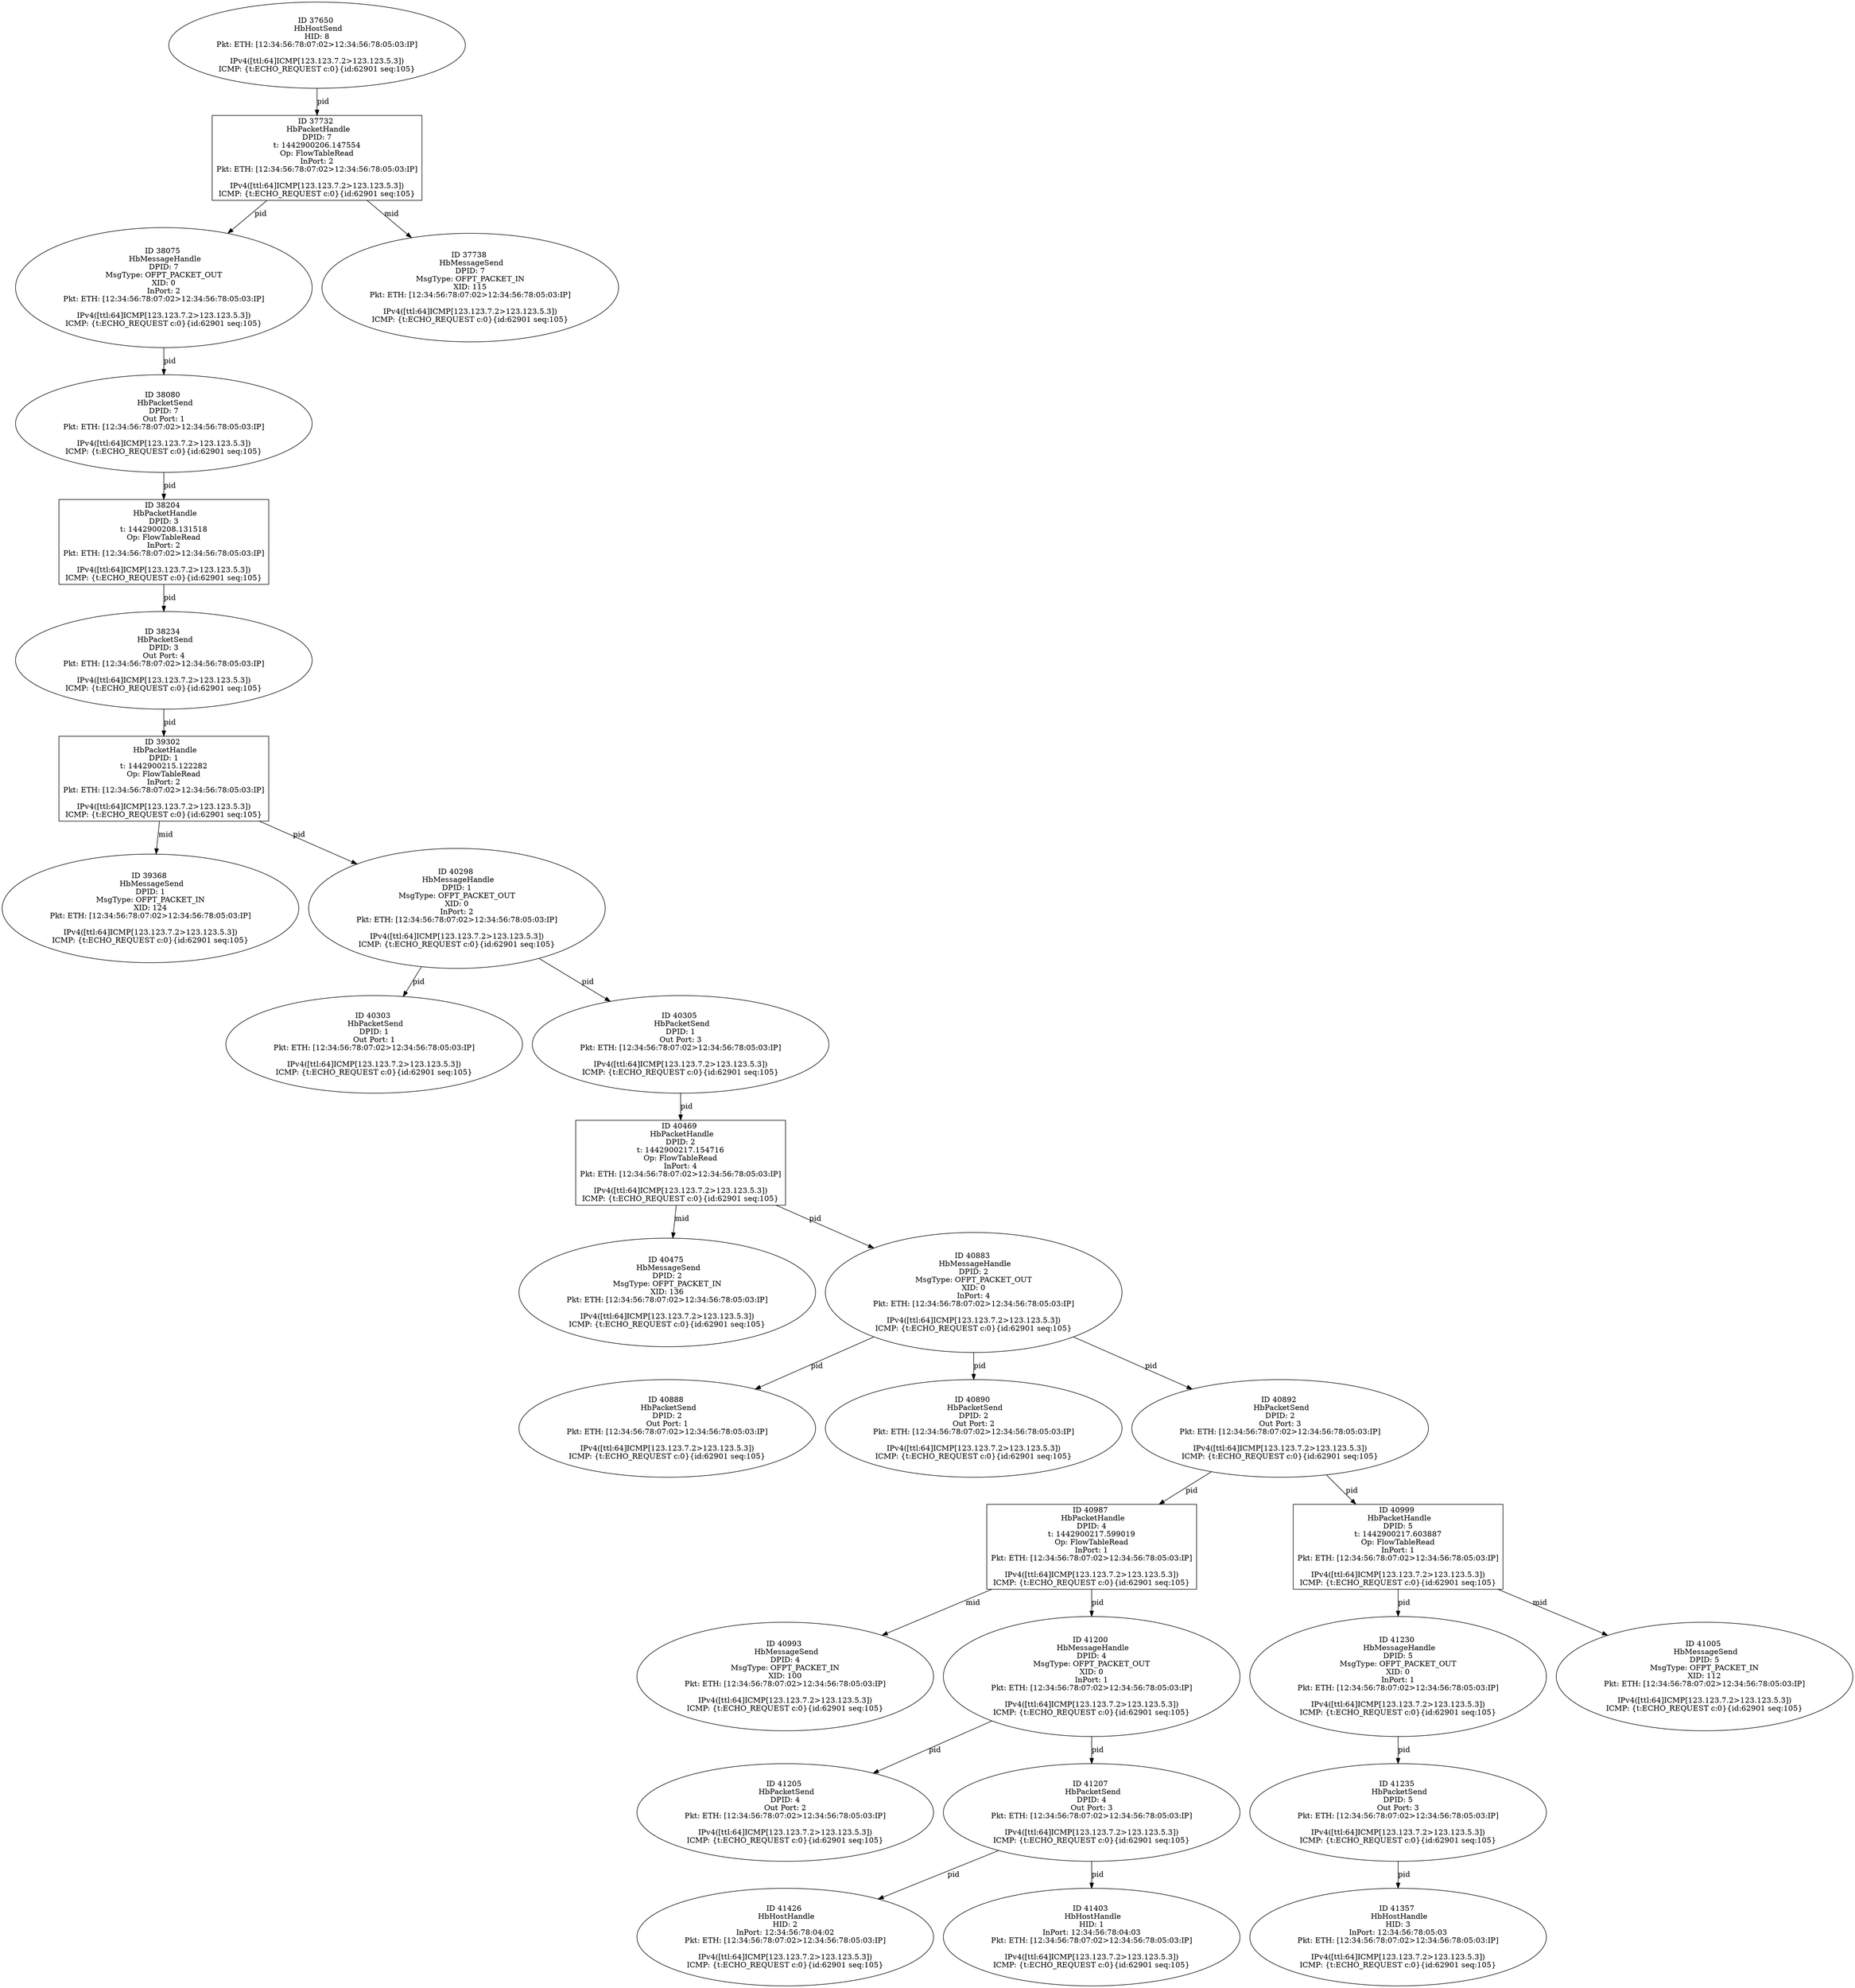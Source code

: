 strict digraph G {
39302 [shape=box, event=<hb_events.HbPacketHandle object at 0x11069f650>, label="ID 39302 
 HbPacketHandle
DPID: 1
t: 1442900215.122282
Op: FlowTableRead
InPort: 2
Pkt: ETH: [12:34:56:78:07:02>12:34:56:78:05:03:IP]

IPv4([ttl:64]ICMP[123.123.7.2>123.123.5.3])
ICMP: {t:ECHO_REQUEST c:0}{id:62901 seq:105}"];
41357 [shape=oval, event=<hb_events.HbHostHandle object at 0x110a33e50>, label="ID 41357 
 HbHostHandle
HID: 3
InPort: 12:34:56:78:05:03
Pkt: ETH: [12:34:56:78:07:02>12:34:56:78:05:03:IP]

IPv4([ttl:64]ICMP[123.123.7.2>123.123.5.3])
ICMP: {t:ECHO_REQUEST c:0}{id:62901 seq:105}"];
41230 [shape=oval, event=<hb_events.HbMessageHandle object at 0x110a01e50>, label="ID 41230 
 HbMessageHandle
DPID: 5
MsgType: OFPT_PACKET_OUT
XID: 0
InPort: 1
Pkt: ETH: [12:34:56:78:07:02>12:34:56:78:05:03:IP]

IPv4([ttl:64]ICMP[123.123.7.2>123.123.5.3])
ICMP: {t:ECHO_REQUEST c:0}{id:62901 seq:105}"];
37650 [shape=oval, event=<hb_events.HbHostSend object at 0x10fd20710>, label="ID 37650 
 HbHostSend
HID: 8
Pkt: ETH: [12:34:56:78:07:02>12:34:56:78:05:03:IP]

IPv4([ttl:64]ICMP[123.123.7.2>123.123.5.3])
ICMP: {t:ECHO_REQUEST c:0}{id:62901 seq:105}"];
41235 [shape=oval, event=<hb_events.HbPacketSend object at 0x110a068d0>, label="ID 41235 
 HbPacketSend
DPID: 5
Out Port: 3
Pkt: ETH: [12:34:56:78:07:02>12:34:56:78:05:03:IP]

IPv4([ttl:64]ICMP[123.123.7.2>123.123.5.3])
ICMP: {t:ECHO_REQUEST c:0}{id:62901 seq:105}"];
40469 [shape=box, event=<hb_events.HbPacketHandle object at 0x1108e1490>, label="ID 40469 
 HbPacketHandle
DPID: 2
t: 1442900217.154716
Op: FlowTableRead
InPort: 4
Pkt: ETH: [12:34:56:78:07:02>12:34:56:78:05:03:IP]

IPv4([ttl:64]ICMP[123.123.7.2>123.123.5.3])
ICMP: {t:ECHO_REQUEST c:0}{id:62901 seq:105}"];
40987 [shape=box, event=<hb_events.HbPacketHandle object at 0x11099be90>, label="ID 40987 
 HbPacketHandle
DPID: 4
t: 1442900217.599019
Op: FlowTableRead
InPort: 1
Pkt: ETH: [12:34:56:78:07:02>12:34:56:78:05:03:IP]

IPv4([ttl:64]ICMP[123.123.7.2>123.123.5.3])
ICMP: {t:ECHO_REQUEST c:0}{id:62901 seq:105}"];
40993 [shape=oval, event=<hb_events.HbMessageSend object at 0x1109a2690>, label="ID 40993 
 HbMessageSend
DPID: 4
MsgType: OFPT_PACKET_IN
XID: 100
Pkt: ETH: [12:34:56:78:07:02>12:34:56:78:05:03:IP]

IPv4([ttl:64]ICMP[123.123.7.2>123.123.5.3])
ICMP: {t:ECHO_REQUEST c:0}{id:62901 seq:105}"];
40475 [shape=oval, event=<hb_events.HbMessageSend object at 0x1108e1bd0>, label="ID 40475 
 HbMessageSend
DPID: 2
MsgType: OFPT_PACKET_IN
XID: 136
Pkt: ETH: [12:34:56:78:07:02>12:34:56:78:05:03:IP]

IPv4([ttl:64]ICMP[123.123.7.2>123.123.5.3])
ICMP: {t:ECHO_REQUEST c:0}{id:62901 seq:105}"];
40999 [shape=box, event=<hb_events.HbPacketHandle object at 0x1109a2890>, label="ID 40999 
 HbPacketHandle
DPID: 5
t: 1442900217.603887
Op: FlowTableRead
InPort: 1
Pkt: ETH: [12:34:56:78:07:02>12:34:56:78:05:03:IP]

IPv4([ttl:64]ICMP[123.123.7.2>123.123.5.3])
ICMP: {t:ECHO_REQUEST c:0}{id:62901 seq:105}"];
41005 [shape=oval, event=<hb_events.HbMessageSend object at 0x1109aaa90>, label="ID 41005 
 HbMessageSend
DPID: 5
MsgType: OFPT_PACKET_IN
XID: 112
Pkt: ETH: [12:34:56:78:07:02>12:34:56:78:05:03:IP]

IPv4([ttl:64]ICMP[123.123.7.2>123.123.5.3])
ICMP: {t:ECHO_REQUEST c:0}{id:62901 seq:105}"];
40883 [shape=oval, event=<hb_events.HbMessageHandle object at 0x1109778d0>, label="ID 40883 
 HbMessageHandle
DPID: 2
MsgType: OFPT_PACKET_OUT
XID: 0
InPort: 4
Pkt: ETH: [12:34:56:78:07:02>12:34:56:78:05:03:IP]

IPv4([ttl:64]ICMP[123.123.7.2>123.123.5.3])
ICMP: {t:ECHO_REQUEST c:0}{id:62901 seq:105}"];
40888 [shape=oval, event=<hb_events.HbPacketSend object at 0x1109801d0>, label="ID 40888 
 HbPacketSend
DPID: 2
Out Port: 1
Pkt: ETH: [12:34:56:78:07:02>12:34:56:78:05:03:IP]

IPv4([ttl:64]ICMP[123.123.7.2>123.123.5.3])
ICMP: {t:ECHO_REQUEST c:0}{id:62901 seq:105}"];
40890 [shape=oval, event=<hb_events.HbPacketSend object at 0x110980410>, label="ID 40890 
 HbPacketSend
DPID: 2
Out Port: 2
Pkt: ETH: [12:34:56:78:07:02>12:34:56:78:05:03:IP]

IPv4([ttl:64]ICMP[123.123.7.2>123.123.5.3])
ICMP: {t:ECHO_REQUEST c:0}{id:62901 seq:105}"];
38075 [shape=oval, event=<hb_events.HbMessageHandle object at 0x11001ed50>, label="ID 38075 
 HbMessageHandle
DPID: 7
MsgType: OFPT_PACKET_OUT
XID: 0
InPort: 2
Pkt: ETH: [12:34:56:78:07:02>12:34:56:78:05:03:IP]

IPv4([ttl:64]ICMP[123.123.7.2>123.123.5.3])
ICMP: {t:ECHO_REQUEST c:0}{id:62901 seq:105}"];
40892 [shape=oval, event=<hb_events.HbPacketSend object at 0x110980650>, label="ID 40892 
 HbPacketSend
DPID: 2
Out Port: 3
Pkt: ETH: [12:34:56:78:07:02>12:34:56:78:05:03:IP]

IPv4([ttl:64]ICMP[123.123.7.2>123.123.5.3])
ICMP: {t:ECHO_REQUEST c:0}{id:62901 seq:105}"];
38080 [shape=oval, event=<hb_events.HbPacketSend object at 0x1100535d0>, label="ID 38080 
 HbPacketSend
DPID: 7
Out Port: 1
Pkt: ETH: [12:34:56:78:07:02>12:34:56:78:05:03:IP]

IPv4([ttl:64]ICMP[123.123.7.2>123.123.5.3])
ICMP: {t:ECHO_REQUEST c:0}{id:62901 seq:105}"];
39368 [shape=oval, event=<hb_events.HbMessageSend object at 0x1106ce990>, label="ID 39368 
 HbMessageSend
DPID: 1
MsgType: OFPT_PACKET_IN
XID: 124
Pkt: ETH: [12:34:56:78:07:02>12:34:56:78:05:03:IP]

IPv4([ttl:64]ICMP[123.123.7.2>123.123.5.3])
ICMP: {t:ECHO_REQUEST c:0}{id:62901 seq:105}"];
41426 [shape=oval, event=<hb_events.HbHostHandle object at 0x110a5b9d0>, label="ID 41426 
 HbHostHandle
HID: 2
InPort: 12:34:56:78:04:02
Pkt: ETH: [12:34:56:78:07:02>12:34:56:78:05:03:IP]

IPv4([ttl:64]ICMP[123.123.7.2>123.123.5.3])
ICMP: {t:ECHO_REQUEST c:0}{id:62901 seq:105}"];
38234 [shape=oval, event=<hb_events.HbPacketSend object at 0x11005ac90>, label="ID 38234 
 HbPacketSend
DPID: 3
Out Port: 4
Pkt: ETH: [12:34:56:78:07:02>12:34:56:78:05:03:IP]

IPv4([ttl:64]ICMP[123.123.7.2>123.123.5.3])
ICMP: {t:ECHO_REQUEST c:0}{id:62901 seq:105}"];
41403 [shape=oval, event=<hb_events.HbHostHandle object at 0x110a50b50>, label="ID 41403 
 HbHostHandle
HID: 1
InPort: 12:34:56:78:04:03
Pkt: ETH: [12:34:56:78:07:02>12:34:56:78:05:03:IP]

IPv4([ttl:64]ICMP[123.123.7.2>123.123.5.3])
ICMP: {t:ECHO_REQUEST c:0}{id:62901 seq:105}"];
37732 [shape=box, event=<hb_events.HbPacketHandle object at 0x10fd8e250>, label="ID 37732 
 HbPacketHandle
DPID: 7
t: 1442900206.147554
Op: FlowTableRead
InPort: 2
Pkt: ETH: [12:34:56:78:07:02>12:34:56:78:05:03:IP]

IPv4([ttl:64]ICMP[123.123.7.2>123.123.5.3])
ICMP: {t:ECHO_REQUEST c:0}{id:62901 seq:105}"];
38204 [shape=box, event=<hb_events.HbPacketHandle object at 0x11005a1d0>, label="ID 38204 
 HbPacketHandle
DPID: 3
t: 1442900208.131518
Op: FlowTableRead
InPort: 2
Pkt: ETH: [12:34:56:78:07:02>12:34:56:78:05:03:IP]

IPv4([ttl:64]ICMP[123.123.7.2>123.123.5.3])
ICMP: {t:ECHO_REQUEST c:0}{id:62901 seq:105}"];
37738 [shape=oval, event=<hb_events.HbMessageSend object at 0x10fd9cd10>, label="ID 37738 
 HbMessageSend
DPID: 7
MsgType: OFPT_PACKET_IN
XID: 115
Pkt: ETH: [12:34:56:78:07:02>12:34:56:78:05:03:IP]

IPv4([ttl:64]ICMP[123.123.7.2>123.123.5.3])
ICMP: {t:ECHO_REQUEST c:0}{id:62901 seq:105}"];
40303 [shape=oval, event=<hb_events.HbPacketSend object at 0x1108b2ad0>, label="ID 40303 
 HbPacketSend
DPID: 1
Out Port: 1
Pkt: ETH: [12:34:56:78:07:02>12:34:56:78:05:03:IP]

IPv4([ttl:64]ICMP[123.123.7.2>123.123.5.3])
ICMP: {t:ECHO_REQUEST c:0}{id:62901 seq:105}"];
41200 [shape=oval, event=<hb_events.HbMessageHandle object at 0x1109fb850>, label="ID 41200 
 HbMessageHandle
DPID: 4
MsgType: OFPT_PACKET_OUT
XID: 0
InPort: 1
Pkt: ETH: [12:34:56:78:07:02>12:34:56:78:05:03:IP]

IPv4([ttl:64]ICMP[123.123.7.2>123.123.5.3])
ICMP: {t:ECHO_REQUEST c:0}{id:62901 seq:105}"];
40305 [shape=oval, event=<hb_events.HbPacketSend object at 0x1108b2d10>, label="ID 40305 
 HbPacketSend
DPID: 1
Out Port: 3
Pkt: ETH: [12:34:56:78:07:02>12:34:56:78:05:03:IP]

IPv4([ttl:64]ICMP[123.123.7.2>123.123.5.3])
ICMP: {t:ECHO_REQUEST c:0}{id:62901 seq:105}"];
41205 [shape=oval, event=<hb_events.HbPacketSend object at 0x1109fbd50>, label="ID 41205 
 HbPacketSend
DPID: 4
Out Port: 2
Pkt: ETH: [12:34:56:78:07:02>12:34:56:78:05:03:IP]

IPv4([ttl:64]ICMP[123.123.7.2>123.123.5.3])
ICMP: {t:ECHO_REQUEST c:0}{id:62901 seq:105}"];
41207 [shape=oval, event=<hb_events.HbPacketSend object at 0x1109fbf90>, label="ID 41207 
 HbPacketSend
DPID: 4
Out Port: 3
Pkt: ETH: [12:34:56:78:07:02>12:34:56:78:05:03:IP]

IPv4([ttl:64]ICMP[123.123.7.2>123.123.5.3])
ICMP: {t:ECHO_REQUEST c:0}{id:62901 seq:105}"];
40298 [shape=oval, event=<hb_events.HbMessageHandle object at 0x1108b2390>, label="ID 40298 
 HbMessageHandle
DPID: 1
MsgType: OFPT_PACKET_OUT
XID: 0
InPort: 2
Pkt: ETH: [12:34:56:78:07:02>12:34:56:78:05:03:IP]

IPv4([ttl:64]ICMP[123.123.7.2>123.123.5.3])
ICMP: {t:ECHO_REQUEST c:0}{id:62901 seq:105}"];
39302 -> 39368  [rel=mid, label=mid];
39302 -> 40298  [rel=pid, label=pid];
41230 -> 41235  [rel=pid, label=pid];
37650 -> 37732  [rel=pid, label=pid];
41235 -> 41357  [rel=pid, label=pid];
40469 -> 40475  [rel=mid, label=mid];
40469 -> 40883  [rel=pid, label=pid];
40987 -> 41200  [rel=pid, label=pid];
40987 -> 40993  [rel=mid, label=mid];
40999 -> 41005  [rel=mid, label=mid];
40999 -> 41230  [rel=pid, label=pid];
40883 -> 40888  [rel=pid, label=pid];
40883 -> 40890  [rel=pid, label=pid];
40883 -> 40892  [rel=pid, label=pid];
38075 -> 38080  [rel=pid, label=pid];
40892 -> 40987  [rel=pid, label=pid];
40892 -> 40999  [rel=pid, label=pid];
38080 -> 38204  [rel=pid, label=pid];
38234 -> 39302  [rel=pid, label=pid];
37732 -> 37738  [rel=mid, label=mid];
37732 -> 38075  [rel=pid, label=pid];
38204 -> 38234  [rel=pid, label=pid];
41200 -> 41205  [rel=pid, label=pid];
41200 -> 41207  [rel=pid, label=pid];
40305 -> 40469  [rel=pid, label=pid];
41207 -> 41426  [rel=pid, label=pid];
41207 -> 41403  [rel=pid, label=pid];
40298 -> 40305  [rel=pid, label=pid];
40298 -> 40303  [rel=pid, label=pid];
}
